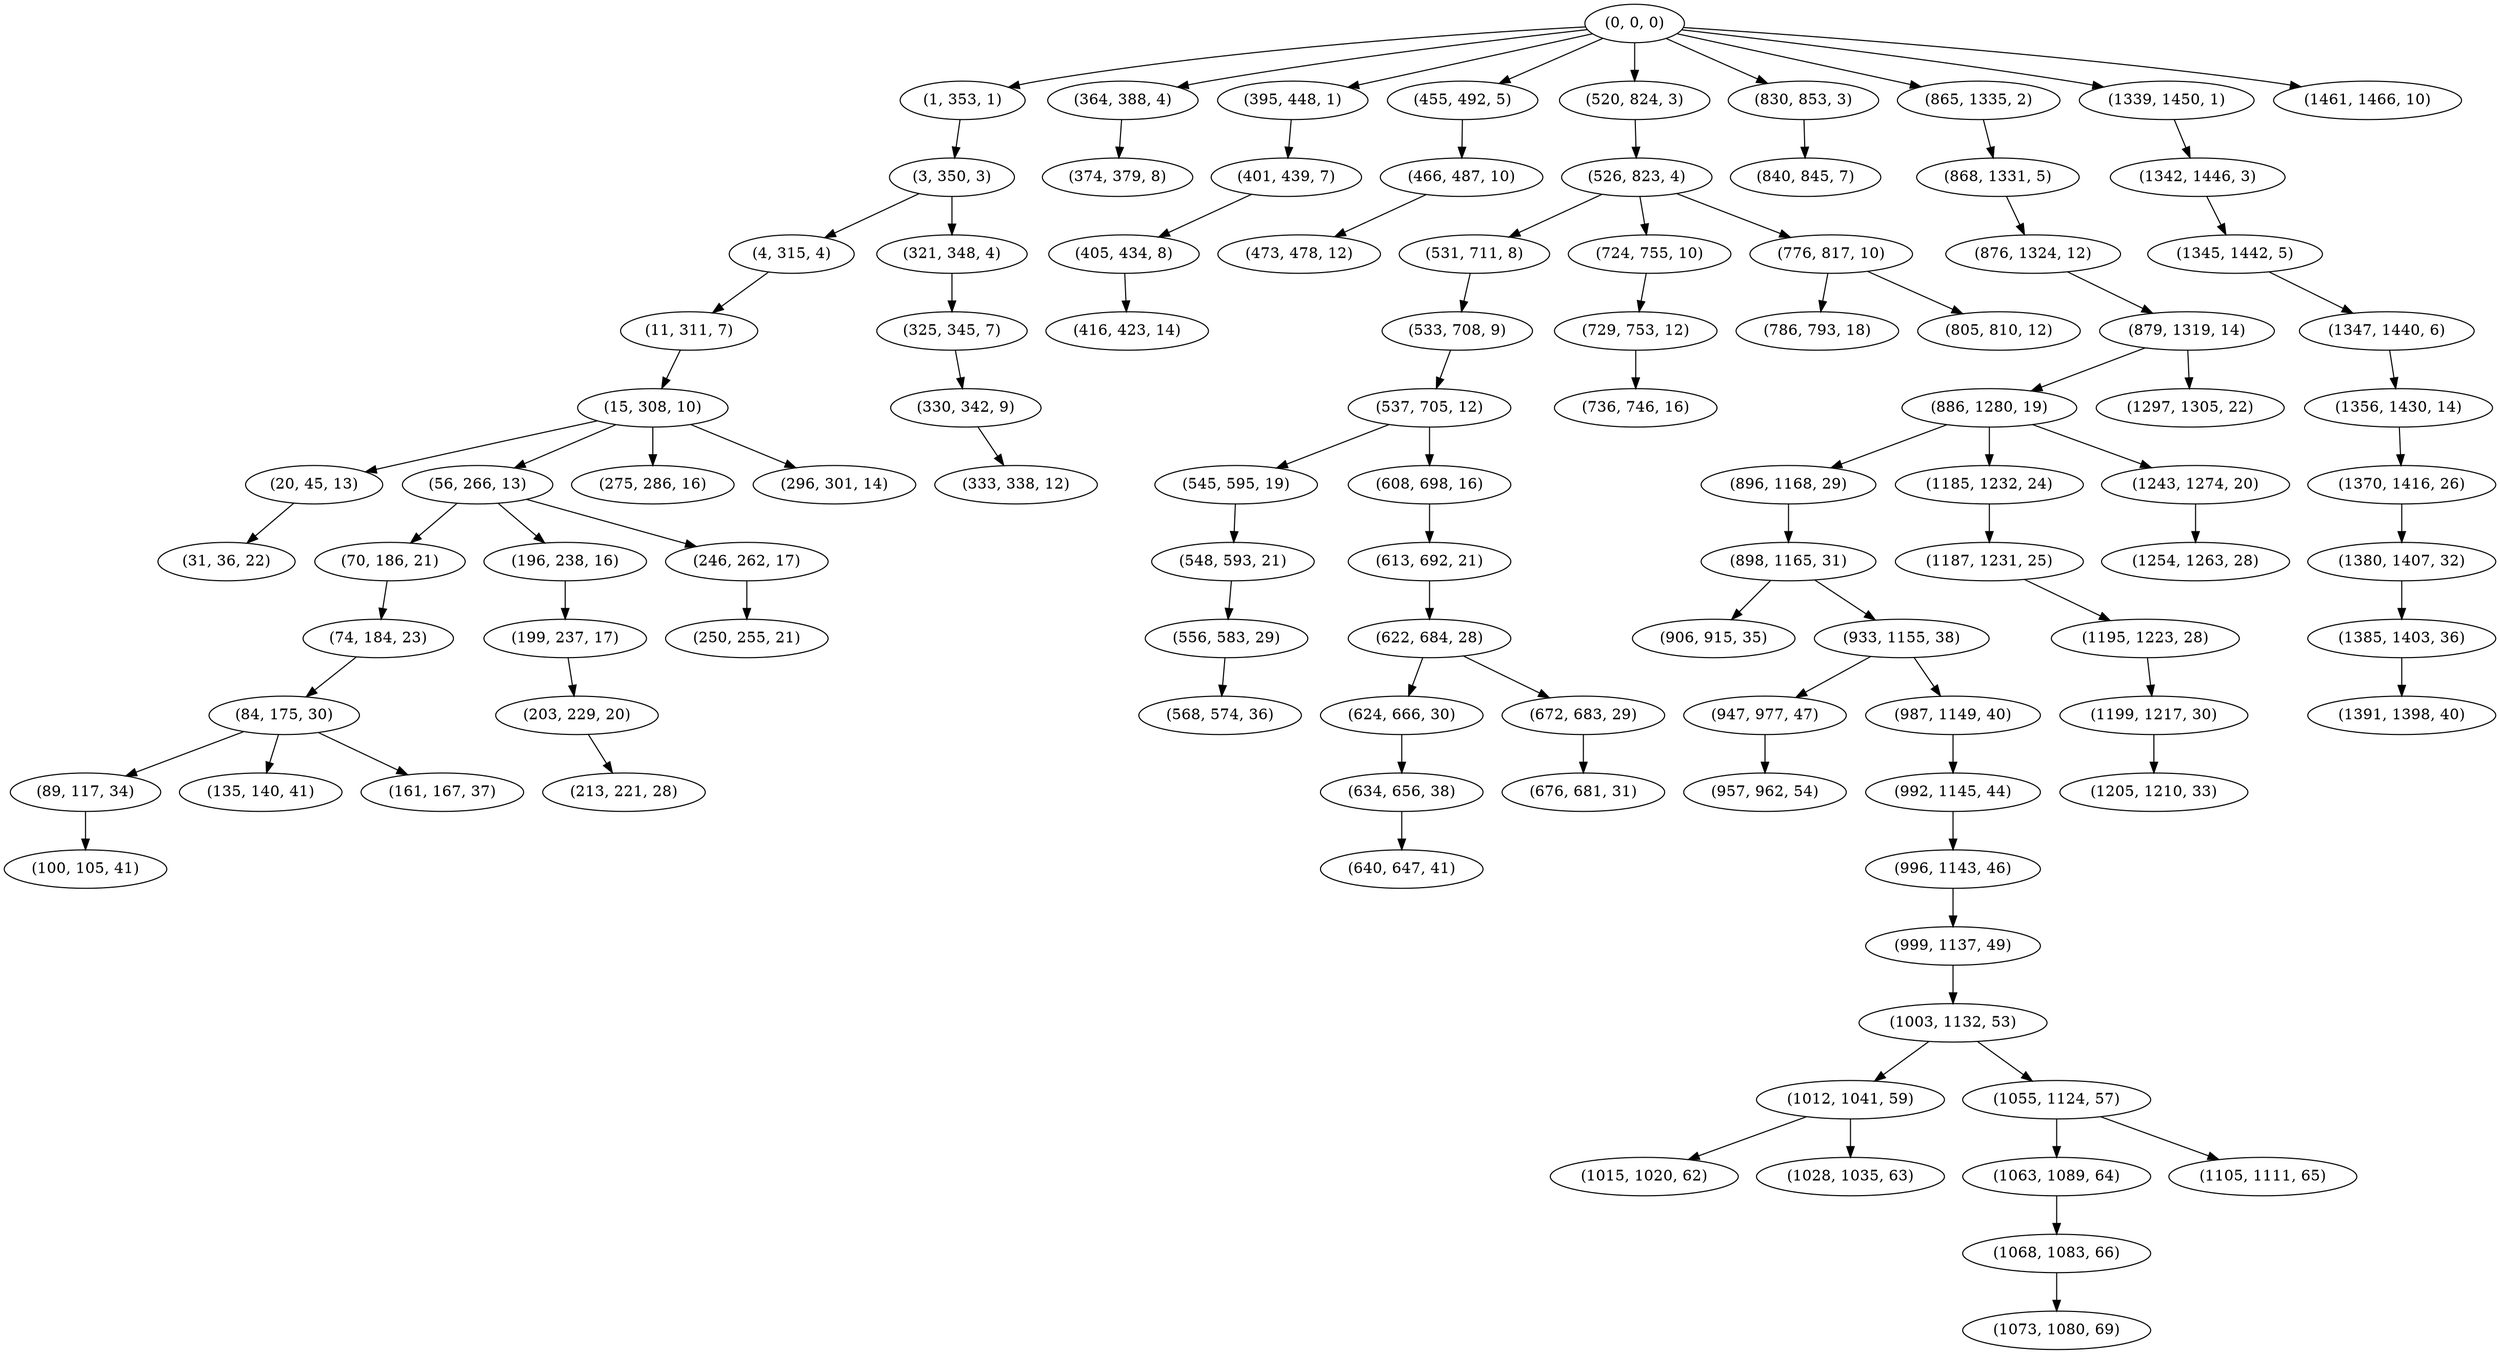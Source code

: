 digraph tree {
    "(0, 0, 0)";
    "(1, 353, 1)";
    "(3, 350, 3)";
    "(4, 315, 4)";
    "(11, 311, 7)";
    "(15, 308, 10)";
    "(20, 45, 13)";
    "(31, 36, 22)";
    "(56, 266, 13)";
    "(70, 186, 21)";
    "(74, 184, 23)";
    "(84, 175, 30)";
    "(89, 117, 34)";
    "(100, 105, 41)";
    "(135, 140, 41)";
    "(161, 167, 37)";
    "(196, 238, 16)";
    "(199, 237, 17)";
    "(203, 229, 20)";
    "(213, 221, 28)";
    "(246, 262, 17)";
    "(250, 255, 21)";
    "(275, 286, 16)";
    "(296, 301, 14)";
    "(321, 348, 4)";
    "(325, 345, 7)";
    "(330, 342, 9)";
    "(333, 338, 12)";
    "(364, 388, 4)";
    "(374, 379, 8)";
    "(395, 448, 1)";
    "(401, 439, 7)";
    "(405, 434, 8)";
    "(416, 423, 14)";
    "(455, 492, 5)";
    "(466, 487, 10)";
    "(473, 478, 12)";
    "(520, 824, 3)";
    "(526, 823, 4)";
    "(531, 711, 8)";
    "(533, 708, 9)";
    "(537, 705, 12)";
    "(545, 595, 19)";
    "(548, 593, 21)";
    "(556, 583, 29)";
    "(568, 574, 36)";
    "(608, 698, 16)";
    "(613, 692, 21)";
    "(622, 684, 28)";
    "(624, 666, 30)";
    "(634, 656, 38)";
    "(640, 647, 41)";
    "(672, 683, 29)";
    "(676, 681, 31)";
    "(724, 755, 10)";
    "(729, 753, 12)";
    "(736, 746, 16)";
    "(776, 817, 10)";
    "(786, 793, 18)";
    "(805, 810, 12)";
    "(830, 853, 3)";
    "(840, 845, 7)";
    "(865, 1335, 2)";
    "(868, 1331, 5)";
    "(876, 1324, 12)";
    "(879, 1319, 14)";
    "(886, 1280, 19)";
    "(896, 1168, 29)";
    "(898, 1165, 31)";
    "(906, 915, 35)";
    "(933, 1155, 38)";
    "(947, 977, 47)";
    "(957, 962, 54)";
    "(987, 1149, 40)";
    "(992, 1145, 44)";
    "(996, 1143, 46)";
    "(999, 1137, 49)";
    "(1003, 1132, 53)";
    "(1012, 1041, 59)";
    "(1015, 1020, 62)";
    "(1028, 1035, 63)";
    "(1055, 1124, 57)";
    "(1063, 1089, 64)";
    "(1068, 1083, 66)";
    "(1073, 1080, 69)";
    "(1105, 1111, 65)";
    "(1185, 1232, 24)";
    "(1187, 1231, 25)";
    "(1195, 1223, 28)";
    "(1199, 1217, 30)";
    "(1205, 1210, 33)";
    "(1243, 1274, 20)";
    "(1254, 1263, 28)";
    "(1297, 1305, 22)";
    "(1339, 1450, 1)";
    "(1342, 1446, 3)";
    "(1345, 1442, 5)";
    "(1347, 1440, 6)";
    "(1356, 1430, 14)";
    "(1370, 1416, 26)";
    "(1380, 1407, 32)";
    "(1385, 1403, 36)";
    "(1391, 1398, 40)";
    "(1461, 1466, 10)";
    "(0, 0, 0)" -> "(1, 353, 1)";
    "(0, 0, 0)" -> "(364, 388, 4)";
    "(0, 0, 0)" -> "(395, 448, 1)";
    "(0, 0, 0)" -> "(455, 492, 5)";
    "(0, 0, 0)" -> "(520, 824, 3)";
    "(0, 0, 0)" -> "(830, 853, 3)";
    "(0, 0, 0)" -> "(865, 1335, 2)";
    "(0, 0, 0)" -> "(1339, 1450, 1)";
    "(0, 0, 0)" -> "(1461, 1466, 10)";
    "(1, 353, 1)" -> "(3, 350, 3)";
    "(3, 350, 3)" -> "(4, 315, 4)";
    "(3, 350, 3)" -> "(321, 348, 4)";
    "(4, 315, 4)" -> "(11, 311, 7)";
    "(11, 311, 7)" -> "(15, 308, 10)";
    "(15, 308, 10)" -> "(20, 45, 13)";
    "(15, 308, 10)" -> "(56, 266, 13)";
    "(15, 308, 10)" -> "(275, 286, 16)";
    "(15, 308, 10)" -> "(296, 301, 14)";
    "(20, 45, 13)" -> "(31, 36, 22)";
    "(56, 266, 13)" -> "(70, 186, 21)";
    "(56, 266, 13)" -> "(196, 238, 16)";
    "(56, 266, 13)" -> "(246, 262, 17)";
    "(70, 186, 21)" -> "(74, 184, 23)";
    "(74, 184, 23)" -> "(84, 175, 30)";
    "(84, 175, 30)" -> "(89, 117, 34)";
    "(84, 175, 30)" -> "(135, 140, 41)";
    "(84, 175, 30)" -> "(161, 167, 37)";
    "(89, 117, 34)" -> "(100, 105, 41)";
    "(196, 238, 16)" -> "(199, 237, 17)";
    "(199, 237, 17)" -> "(203, 229, 20)";
    "(203, 229, 20)" -> "(213, 221, 28)";
    "(246, 262, 17)" -> "(250, 255, 21)";
    "(321, 348, 4)" -> "(325, 345, 7)";
    "(325, 345, 7)" -> "(330, 342, 9)";
    "(330, 342, 9)" -> "(333, 338, 12)";
    "(364, 388, 4)" -> "(374, 379, 8)";
    "(395, 448, 1)" -> "(401, 439, 7)";
    "(401, 439, 7)" -> "(405, 434, 8)";
    "(405, 434, 8)" -> "(416, 423, 14)";
    "(455, 492, 5)" -> "(466, 487, 10)";
    "(466, 487, 10)" -> "(473, 478, 12)";
    "(520, 824, 3)" -> "(526, 823, 4)";
    "(526, 823, 4)" -> "(531, 711, 8)";
    "(526, 823, 4)" -> "(724, 755, 10)";
    "(526, 823, 4)" -> "(776, 817, 10)";
    "(531, 711, 8)" -> "(533, 708, 9)";
    "(533, 708, 9)" -> "(537, 705, 12)";
    "(537, 705, 12)" -> "(545, 595, 19)";
    "(537, 705, 12)" -> "(608, 698, 16)";
    "(545, 595, 19)" -> "(548, 593, 21)";
    "(548, 593, 21)" -> "(556, 583, 29)";
    "(556, 583, 29)" -> "(568, 574, 36)";
    "(608, 698, 16)" -> "(613, 692, 21)";
    "(613, 692, 21)" -> "(622, 684, 28)";
    "(622, 684, 28)" -> "(624, 666, 30)";
    "(622, 684, 28)" -> "(672, 683, 29)";
    "(624, 666, 30)" -> "(634, 656, 38)";
    "(634, 656, 38)" -> "(640, 647, 41)";
    "(672, 683, 29)" -> "(676, 681, 31)";
    "(724, 755, 10)" -> "(729, 753, 12)";
    "(729, 753, 12)" -> "(736, 746, 16)";
    "(776, 817, 10)" -> "(786, 793, 18)";
    "(776, 817, 10)" -> "(805, 810, 12)";
    "(830, 853, 3)" -> "(840, 845, 7)";
    "(865, 1335, 2)" -> "(868, 1331, 5)";
    "(868, 1331, 5)" -> "(876, 1324, 12)";
    "(876, 1324, 12)" -> "(879, 1319, 14)";
    "(879, 1319, 14)" -> "(886, 1280, 19)";
    "(879, 1319, 14)" -> "(1297, 1305, 22)";
    "(886, 1280, 19)" -> "(896, 1168, 29)";
    "(886, 1280, 19)" -> "(1185, 1232, 24)";
    "(886, 1280, 19)" -> "(1243, 1274, 20)";
    "(896, 1168, 29)" -> "(898, 1165, 31)";
    "(898, 1165, 31)" -> "(906, 915, 35)";
    "(898, 1165, 31)" -> "(933, 1155, 38)";
    "(933, 1155, 38)" -> "(947, 977, 47)";
    "(933, 1155, 38)" -> "(987, 1149, 40)";
    "(947, 977, 47)" -> "(957, 962, 54)";
    "(987, 1149, 40)" -> "(992, 1145, 44)";
    "(992, 1145, 44)" -> "(996, 1143, 46)";
    "(996, 1143, 46)" -> "(999, 1137, 49)";
    "(999, 1137, 49)" -> "(1003, 1132, 53)";
    "(1003, 1132, 53)" -> "(1012, 1041, 59)";
    "(1003, 1132, 53)" -> "(1055, 1124, 57)";
    "(1012, 1041, 59)" -> "(1015, 1020, 62)";
    "(1012, 1041, 59)" -> "(1028, 1035, 63)";
    "(1055, 1124, 57)" -> "(1063, 1089, 64)";
    "(1055, 1124, 57)" -> "(1105, 1111, 65)";
    "(1063, 1089, 64)" -> "(1068, 1083, 66)";
    "(1068, 1083, 66)" -> "(1073, 1080, 69)";
    "(1185, 1232, 24)" -> "(1187, 1231, 25)";
    "(1187, 1231, 25)" -> "(1195, 1223, 28)";
    "(1195, 1223, 28)" -> "(1199, 1217, 30)";
    "(1199, 1217, 30)" -> "(1205, 1210, 33)";
    "(1243, 1274, 20)" -> "(1254, 1263, 28)";
    "(1339, 1450, 1)" -> "(1342, 1446, 3)";
    "(1342, 1446, 3)" -> "(1345, 1442, 5)";
    "(1345, 1442, 5)" -> "(1347, 1440, 6)";
    "(1347, 1440, 6)" -> "(1356, 1430, 14)";
    "(1356, 1430, 14)" -> "(1370, 1416, 26)";
    "(1370, 1416, 26)" -> "(1380, 1407, 32)";
    "(1380, 1407, 32)" -> "(1385, 1403, 36)";
    "(1385, 1403, 36)" -> "(1391, 1398, 40)";
}
